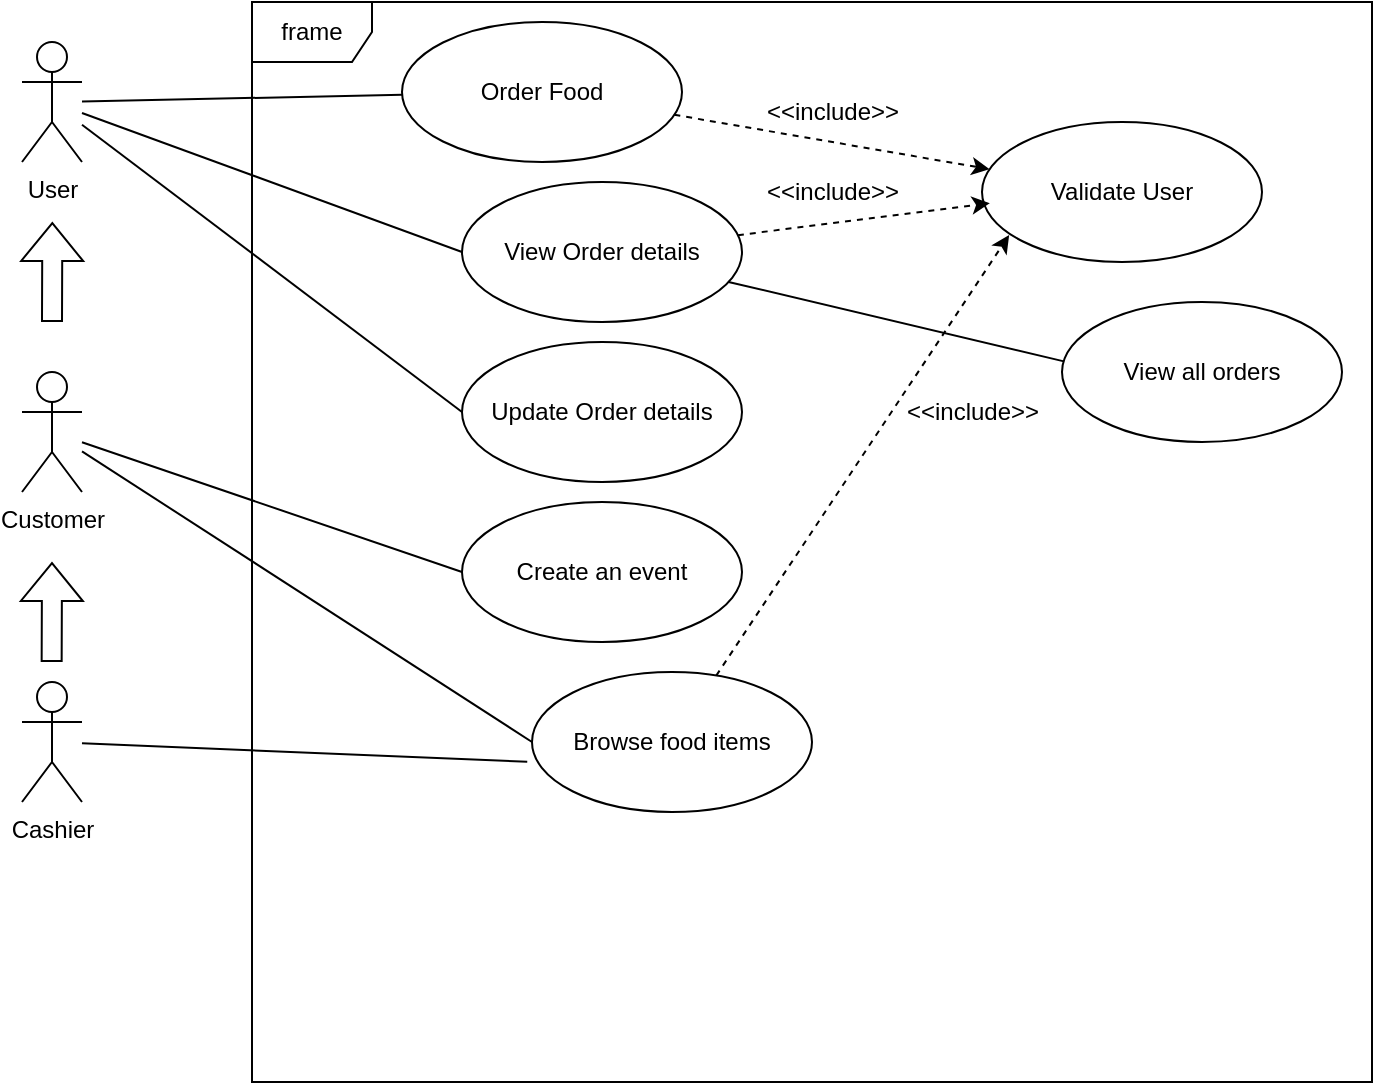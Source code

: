 <mxfile version="26.2.2">
  <diagram name="Page-1" id="M85SGKzUm9UajJmd85UQ">
    <mxGraphModel dx="1416" dy="715" grid="1" gridSize="10" guides="1" tooltips="1" connect="1" arrows="1" fold="1" page="1" pageScale="1" pageWidth="850" pageHeight="1100" math="0" shadow="0">
      <root>
        <mxCell id="0" />
        <mxCell id="1" parent="0" />
        <mxCell id="5E72Tl2qiIgwm9rjxDFr-2" value="frame" style="shape=umlFrame;whiteSpace=wrap;html=1;pointerEvents=0;" parent="1" vertex="1">
          <mxGeometry x="145" y="120" width="560" height="540" as="geometry" />
        </mxCell>
        <mxCell id="5E72Tl2qiIgwm9rjxDFr-10" style="rounded=0;orthogonalLoop=1;jettySize=auto;html=1;entryX=0;entryY=0.5;entryDx=0;entryDy=0;strokeColor=default;align=center;verticalAlign=middle;fontFamily=Helvetica;fontSize=11;fontColor=default;labelBackgroundColor=default;endArrow=none;endFill=0;" parent="1" source="5E72Tl2qiIgwm9rjxDFr-3" target="5E72Tl2qiIgwm9rjxDFr-9" edge="1">
          <mxGeometry relative="1" as="geometry" />
        </mxCell>
        <mxCell id="5E72Tl2qiIgwm9rjxDFr-15" style="rounded=0;orthogonalLoop=1;jettySize=auto;html=1;entryX=0;entryY=0.5;entryDx=0;entryDy=0;strokeColor=default;align=center;verticalAlign=middle;fontFamily=Helvetica;fontSize=11;fontColor=default;labelBackgroundColor=default;endArrow=none;endFill=0;" parent="1" source="5E72Tl2qiIgwm9rjxDFr-3" target="5E72Tl2qiIgwm9rjxDFr-12" edge="1">
          <mxGeometry relative="1" as="geometry" />
        </mxCell>
        <mxCell id="5E72Tl2qiIgwm9rjxDFr-3" value="Customer" style="shape=umlActor;verticalLabelPosition=bottom;verticalAlign=top;html=1;" parent="1" vertex="1">
          <mxGeometry x="30" y="305" width="30" height="60" as="geometry" />
        </mxCell>
        <mxCell id="5E72Tl2qiIgwm9rjxDFr-6" value="" style="rounded=0;orthogonalLoop=1;jettySize=auto;html=1;dashed=1;" parent="1" source="5E72Tl2qiIgwm9rjxDFr-4" target="5E72Tl2qiIgwm9rjxDFr-5" edge="1">
          <mxGeometry relative="1" as="geometry" />
        </mxCell>
        <mxCell id="5E72Tl2qiIgwm9rjxDFr-4" value="Order Food" style="ellipse;whiteSpace=wrap;html=1;" parent="1" vertex="1">
          <mxGeometry x="220" y="130" width="140" height="70" as="geometry" />
        </mxCell>
        <mxCell id="5E72Tl2qiIgwm9rjxDFr-5" value="Validate User" style="ellipse;whiteSpace=wrap;html=1;" parent="1" vertex="1">
          <mxGeometry x="510" y="180" width="140" height="70" as="geometry" />
        </mxCell>
        <mxCell id="5E72Tl2qiIgwm9rjxDFr-8" value="Cashier" style="shape=umlActor;verticalLabelPosition=bottom;verticalAlign=top;html=1;" parent="1" vertex="1">
          <mxGeometry x="30" y="460" width="30" height="60" as="geometry" />
        </mxCell>
        <mxCell id="5E72Tl2qiIgwm9rjxDFr-9" value="Browse food items" style="ellipse;whiteSpace=wrap;html=1;" parent="1" vertex="1">
          <mxGeometry x="285" y="455" width="140" height="70" as="geometry" />
        </mxCell>
        <mxCell id="5E72Tl2qiIgwm9rjxDFr-11" style="rounded=0;orthogonalLoop=1;jettySize=auto;html=1;entryX=-0.017;entryY=0.641;entryDx=0;entryDy=0;entryPerimeter=0;strokeColor=default;align=center;verticalAlign=middle;fontFamily=Helvetica;fontSize=11;fontColor=default;labelBackgroundColor=default;endArrow=none;endFill=0;" parent="1" source="5E72Tl2qiIgwm9rjxDFr-8" target="5E72Tl2qiIgwm9rjxDFr-9" edge="1">
          <mxGeometry relative="1" as="geometry" />
        </mxCell>
        <mxCell id="5E72Tl2qiIgwm9rjxDFr-12" value="Create an event" style="ellipse;whiteSpace=wrap;html=1;" parent="1" vertex="1">
          <mxGeometry x="250" y="370" width="140" height="70" as="geometry" />
        </mxCell>
        <mxCell id="5E72Tl2qiIgwm9rjxDFr-13" value="View Order details" style="ellipse;whiteSpace=wrap;html=1;" parent="1" vertex="1">
          <mxGeometry x="250" y="210" width="140" height="70" as="geometry" />
        </mxCell>
        <mxCell id="5E72Tl2qiIgwm9rjxDFr-16" value="&amp;lt;&amp;lt;include&amp;gt;&amp;gt;" style="text;html=1;align=center;verticalAlign=middle;resizable=0;points=[];autosize=1;strokeColor=none;fillColor=none;" parent="1" vertex="1">
          <mxGeometry x="390" y="160" width="90" height="30" as="geometry" />
        </mxCell>
        <mxCell id="5E72Tl2qiIgwm9rjxDFr-17" style="rounded=0;orthogonalLoop=1;jettySize=auto;html=1;entryX=0.097;entryY=0.808;entryDx=0;entryDy=0;entryPerimeter=0;strokeColor=default;align=center;verticalAlign=middle;fontFamily=Helvetica;fontSize=11;fontColor=default;labelBackgroundColor=default;endArrow=classic;endFill=1;dashed=1;" parent="1" source="5E72Tl2qiIgwm9rjxDFr-9" target="5E72Tl2qiIgwm9rjxDFr-5" edge="1">
          <mxGeometry relative="1" as="geometry" />
        </mxCell>
        <mxCell id="5E72Tl2qiIgwm9rjxDFr-18" value="&amp;lt;&amp;lt;include&amp;gt;&amp;gt;" style="text;html=1;align=center;verticalAlign=middle;resizable=0;points=[];autosize=1;strokeColor=none;fillColor=none;" parent="1" vertex="1">
          <mxGeometry x="460" y="310" width="90" height="30" as="geometry" />
        </mxCell>
        <mxCell id="5E72Tl2qiIgwm9rjxDFr-20" style="rounded=0;orthogonalLoop=1;jettySize=auto;html=1;strokeColor=default;align=center;verticalAlign=middle;fontFamily=Helvetica;fontSize=11;fontColor=default;labelBackgroundColor=default;endArrow=none;endFill=0;" parent="1" source="5E72Tl2qiIgwm9rjxDFr-19" target="5E72Tl2qiIgwm9rjxDFr-4" edge="1">
          <mxGeometry relative="1" as="geometry" />
        </mxCell>
        <mxCell id="5E72Tl2qiIgwm9rjxDFr-21" style="rounded=0;orthogonalLoop=1;jettySize=auto;html=1;entryX=0;entryY=0.5;entryDx=0;entryDy=0;strokeColor=default;align=center;verticalAlign=middle;fontFamily=Helvetica;fontSize=11;fontColor=default;labelBackgroundColor=default;endArrow=none;endFill=0;" parent="1" source="5E72Tl2qiIgwm9rjxDFr-19" target="5E72Tl2qiIgwm9rjxDFr-13" edge="1">
          <mxGeometry relative="1" as="geometry" />
        </mxCell>
        <mxCell id="5E72Tl2qiIgwm9rjxDFr-29" style="rounded=0;orthogonalLoop=1;jettySize=auto;html=1;entryX=0;entryY=0.5;entryDx=0;entryDy=0;strokeColor=default;align=center;verticalAlign=middle;fontFamily=Helvetica;fontSize=11;fontColor=default;labelBackgroundColor=default;endArrow=none;endFill=0;" parent="1" source="5E72Tl2qiIgwm9rjxDFr-19" target="5E72Tl2qiIgwm9rjxDFr-28" edge="1">
          <mxGeometry relative="1" as="geometry" />
        </mxCell>
        <mxCell id="5E72Tl2qiIgwm9rjxDFr-19" value="User" style="shape=umlActor;verticalLabelPosition=bottom;verticalAlign=top;html=1;" parent="1" vertex="1">
          <mxGeometry x="30" y="140" width="30" height="60" as="geometry" />
        </mxCell>
        <mxCell id="5E72Tl2qiIgwm9rjxDFr-22" style="rounded=0;orthogonalLoop=1;jettySize=auto;html=1;entryX=0.028;entryY=0.58;entryDx=0;entryDy=0;entryPerimeter=0;strokeColor=default;align=center;verticalAlign=middle;fontFamily=Helvetica;fontSize=11;fontColor=default;labelBackgroundColor=default;endArrow=classic;endFill=1;dashed=1;" parent="1" source="5E72Tl2qiIgwm9rjxDFr-13" target="5E72Tl2qiIgwm9rjxDFr-5" edge="1">
          <mxGeometry relative="1" as="geometry" />
        </mxCell>
        <mxCell id="5E72Tl2qiIgwm9rjxDFr-23" value="&amp;lt;&amp;lt;include&amp;gt;&amp;gt;" style="text;html=1;align=center;verticalAlign=middle;resizable=0;points=[];autosize=1;strokeColor=none;fillColor=none;" parent="1" vertex="1">
          <mxGeometry x="390" y="200" width="90" height="30" as="geometry" />
        </mxCell>
        <mxCell id="5E72Tl2qiIgwm9rjxDFr-24" value="" style="shape=flexArrow;endArrow=classic;html=1;rounded=0;" parent="1" edge="1">
          <mxGeometry width="50" height="50" relative="1" as="geometry">
            <mxPoint x="45" y="280" as="sourcePoint" />
            <mxPoint x="45.16" y="230" as="targetPoint" />
          </mxGeometry>
        </mxCell>
        <mxCell id="5E72Tl2qiIgwm9rjxDFr-27" value="" style="shape=flexArrow;endArrow=classic;html=1;rounded=0;" parent="1" edge="1">
          <mxGeometry width="50" height="50" relative="1" as="geometry">
            <mxPoint x="44.83" y="450" as="sourcePoint" />
            <mxPoint x="44.99" y="400" as="targetPoint" />
          </mxGeometry>
        </mxCell>
        <mxCell id="5E72Tl2qiIgwm9rjxDFr-28" value="Update Order details" style="ellipse;whiteSpace=wrap;html=1;" parent="1" vertex="1">
          <mxGeometry x="250" y="290" width="140" height="70" as="geometry" />
        </mxCell>
        <mxCell id="5E72Tl2qiIgwm9rjxDFr-30" value="View all orders" style="ellipse;whiteSpace=wrap;html=1;" parent="1" vertex="1">
          <mxGeometry x="550" y="270" width="140" height="70" as="geometry" />
        </mxCell>
        <mxCell id="5E72Tl2qiIgwm9rjxDFr-31" style="rounded=0;orthogonalLoop=1;jettySize=auto;html=1;entryX=0.007;entryY=0.424;entryDx=0;entryDy=0;entryPerimeter=0;strokeColor=default;align=center;verticalAlign=middle;fontFamily=Helvetica;fontSize=11;fontColor=default;labelBackgroundColor=default;endArrow=none;endFill=0;" parent="1" source="5E72Tl2qiIgwm9rjxDFr-13" target="5E72Tl2qiIgwm9rjxDFr-30" edge="1">
          <mxGeometry relative="1" as="geometry" />
        </mxCell>
      </root>
    </mxGraphModel>
  </diagram>
</mxfile>
